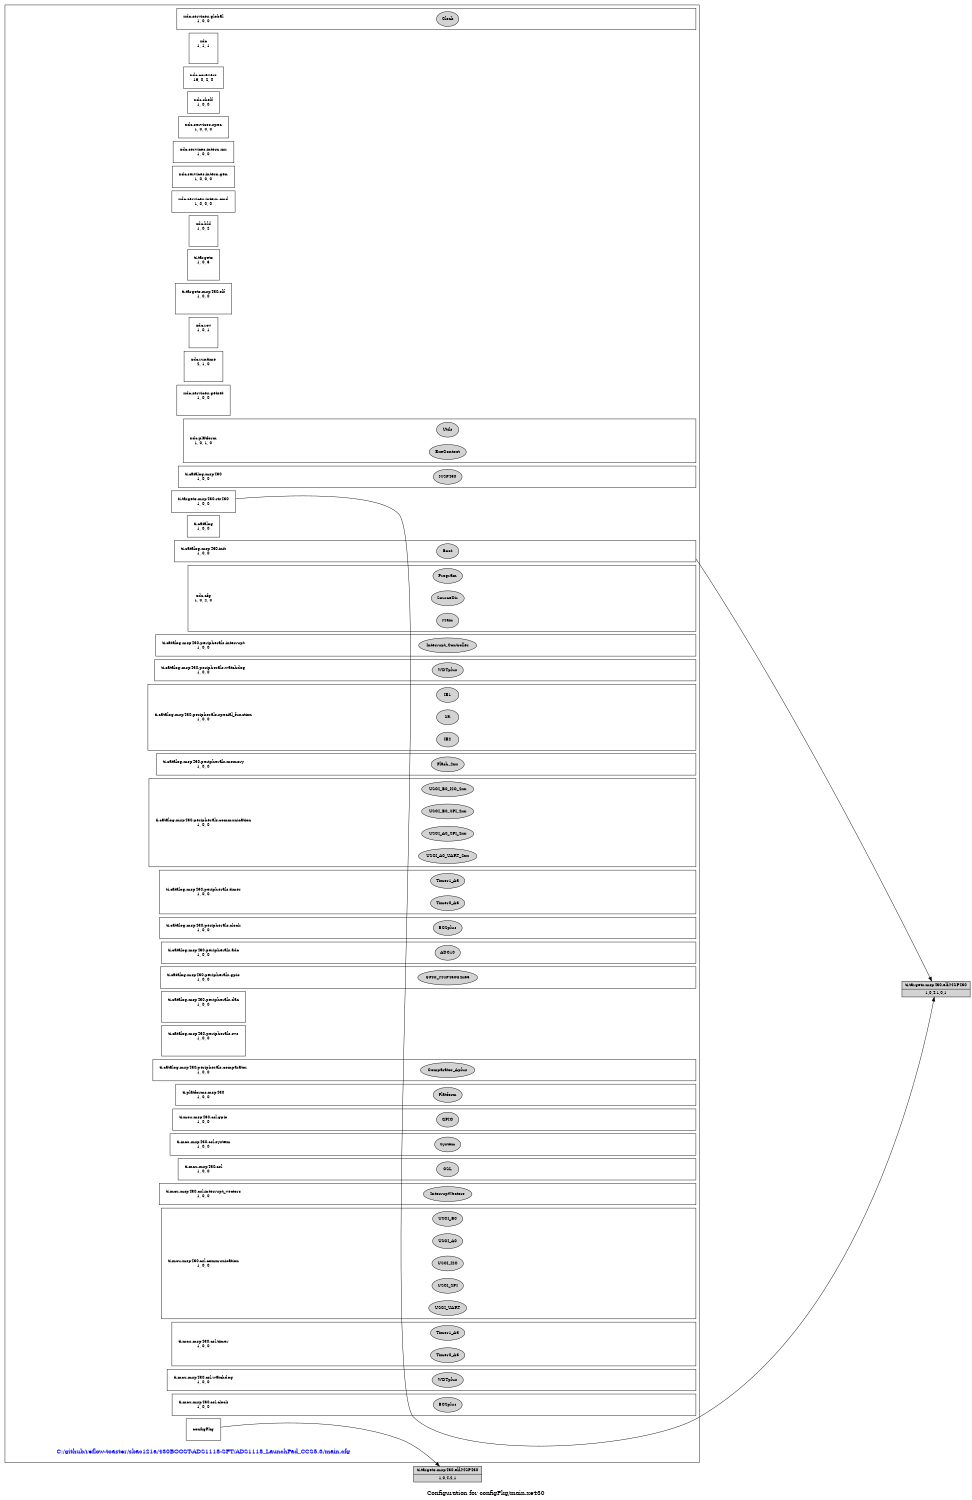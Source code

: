 digraph configuration {
    size="7.5,10";
    rankdir=LR;
    ranksep=".50 equally";
    concentrate=true;
    compound=true;
    label="\nConfiguration for configPkg/main.xe430"
  node [font=Helvetica, fontsize=14, fontcolor=black];  subgraph cluster0 {label=""; __cfg [label="C:/github/reflow-toaster/sbac121a/430BOOST-ADS1118-SFT/ADS1118_LaunchPad_CCS5.3/main.cfg", color=white, fontcolor=blue];
    node [font=Helvetica, fontsize=10];    subgraph cluster1 {
        label="";
        xdc_services_global__top [shape=box,label="xdc.services.global\n1, 0, 0", color=white];
        xdc_services_global__bot [shape=point,label="", style=invis];
        xdc_services_global_Clock [style=filled,fillcolor=lightgray, label="Clock"];
        xdc_services_global__top -> xdc_services_global_Clock[style=invis];
        xdc_services_global_Clock -> xdc_services_global__bot[style=invis];
    }
    subgraph cluster2 {
        label="";
        xdc__top [shape=box,label="xdc\n1, 1, 1", color=white];
        xdc__bot [shape=point,label="", style=invis];
    }
    subgraph cluster3 {
        label="";
        xdc_corevers__top [shape=box,label="xdc.corevers\n16, 0, 2, 0", color=white];
    }
    subgraph cluster4 {
        label="";
        xdc_shelf__top [shape=box,label="xdc.shelf\n1, 0, 0", color=white];
    }
    subgraph cluster5 {
        label="";
        xdc_services_spec__top [shape=box,label="xdc.services.spec\n1, 0, 0, 0", color=white];
    }
    subgraph cluster6 {
        label="";
        xdc_services_intern_xsr__top [shape=box,label="xdc.services.intern.xsr\n1, 0, 0", color=white];
    }
    subgraph cluster7 {
        label="";
        xdc_services_intern_gen__top [shape=box,label="xdc.services.intern.gen\n1, 0, 0, 0", color=white];
    }
    subgraph cluster8 {
        label="";
        xdc_services_intern_cmd__top [shape=box,label="xdc.services.intern.cmd\n1, 0, 0, 0", color=white];
    }
    subgraph cluster9 {
        label="";
        xdc_bld__top [shape=box,label="xdc.bld\n1, 0, 2", color=white];
        xdc_bld__bot [shape=point,label="", style=invis];
    }
    subgraph cluster10 {
        label="";
        ti_targets__top [shape=box,label="ti.targets\n1, 0, 3", color=white];
        ti_targets__bot [shape=point,label="", style=invis];
    }
    subgraph cluster11 {
        label="";
        ti_targets_msp430_elf__top [shape=box,label="ti.targets.msp430.elf\n1, 0, 0", color=white];
        ti_targets_msp430_elf__bot [shape=point,label="", style=invis];
    }
    subgraph cluster12 {
        label="";
        xdc_rov__top [shape=box,label="xdc.rov\n1, 0, 1", color=white];
        xdc_rov__bot [shape=point,label="", style=invis];
    }
    subgraph cluster13 {
        label="";
        xdc_runtime__top [shape=box,label="xdc.runtime\n2, 1, 0", color=white];
        xdc_runtime__bot [shape=point,label="", style=invis];
    }
    subgraph cluster14 {
        label="";
        xdc_services_getset__top [shape=box,label="xdc.services.getset\n1, 0, 0", color=white];
        xdc_services_getset__bot [shape=point,label="", style=invis];
    }
    subgraph cluster15 {
        label="";
        ti_targets_msp430_rts430__top [shape=box,label="ti.targets.msp430.rts430\n1, 0, 0", color=white];
    }
    subgraph cluster16 {
        label="";
        xdc_platform__top [shape=box,label="xdc.platform\n1, 0, 1, 0", color=white];
        xdc_platform__bot [shape=point,label="", style=invis];
        xdc_platform_ExeContext [style=filled,fillcolor=lightgray, label="ExeContext"];
        xdc_platform__top -> xdc_platform_ExeContext[style=invis];
        xdc_platform_ExeContext -> xdc_platform__bot[style=invis];
        xdc_platform_Utils [style=filled,fillcolor=lightgray, label="Utils"];
        xdc_platform__top -> xdc_platform_Utils[style=invis];
        xdc_platform_Utils -> xdc_platform__bot[style=invis];
    }
    subgraph cluster17 {
        label="";
        ti_catalog_msp430__top [shape=box,label="ti.catalog.msp430\n1, 0, 0", color=white];
        ti_catalog_msp430__bot [shape=point,label="", style=invis];
        ti_catalog_msp430_MSP430 [style=filled,fillcolor=lightgray, label="MSP430"];
        ti_catalog_msp430__top -> ti_catalog_msp430_MSP430[style=invis];
        ti_catalog_msp430_MSP430 -> ti_catalog_msp430__bot[style=invis];
    }
    subgraph cluster18 {
        label="";
        ti_catalog__top [shape=box,label="ti.catalog\n1, 0, 0", color=white];
    }
    subgraph cluster19 {
        label="";
        ti_catalog_msp430_init__top [shape=box,label="ti.catalog.msp430.init\n1, 0, 0", color=white];
        ti_catalog_msp430_init__bot [shape=point,label="", style=invis];
        ti_catalog_msp430_init_Boot [style=filled,fillcolor=lightgray, label="Boot"];
        ti_catalog_msp430_init__top -> ti_catalog_msp430_init_Boot[style=invis];
        ti_catalog_msp430_init_Boot -> ti_catalog_msp430_init__bot[style=invis];
    }
    subgraph cluster20 {
        label="";
        xdc_cfg__top [shape=box,label="xdc.cfg\n1, 0, 2, 0", color=white];
        xdc_cfg__bot [shape=point,label="", style=invis];
        xdc_cfg_Program [style=filled,fillcolor=lightgray, label="Program"];
        xdc_cfg__top -> xdc_cfg_Program[style=invis];
        xdc_cfg_Program -> xdc_cfg__bot[style=invis];
        xdc_cfg_Main [style=filled,fillcolor=lightgray, label="Main"];
        xdc_cfg__top -> xdc_cfg_Main[style=invis];
        xdc_cfg_Main -> xdc_cfg__bot[style=invis];
        xdc_cfg_SourceDir [style=filled,fillcolor=lightgray, label="SourceDir"];
        xdc_cfg__top -> xdc_cfg_SourceDir[style=invis];
        xdc_cfg_SourceDir -> xdc_cfg__bot[style=invis];
    }
    subgraph cluster21 {
        label="";
        ti_catalog_msp430_peripherals_interrupt__top [shape=box,label="ti.catalog.msp430.peripherals.interrupt\n1, 0, 0", color=white];
        ti_catalog_msp430_peripherals_interrupt__bot [shape=point,label="", style=invis];
        ti_catalog_msp430_peripherals_interrupt_Interrupt_Controller [style=filled,fillcolor=lightgray, label="Interrupt_Controller"];
        ti_catalog_msp430_peripherals_interrupt__top -> ti_catalog_msp430_peripherals_interrupt_Interrupt_Controller[style=invis];
        ti_catalog_msp430_peripherals_interrupt_Interrupt_Controller -> ti_catalog_msp430_peripherals_interrupt__bot[style=invis];
    }
    subgraph cluster22 {
        label="";
        ti_catalog_msp430_peripherals_watchdog__top [shape=box,label="ti.catalog.msp430.peripherals.watchdog\n1, 0, 0", color=white];
        ti_catalog_msp430_peripherals_watchdog__bot [shape=point,label="", style=invis];
        ti_catalog_msp430_peripherals_watchdog_WDTplus [style=filled,fillcolor=lightgray, label="WDTplus"];
        ti_catalog_msp430_peripherals_watchdog__top -> ti_catalog_msp430_peripherals_watchdog_WDTplus[style=invis];
        ti_catalog_msp430_peripherals_watchdog_WDTplus -> ti_catalog_msp430_peripherals_watchdog__bot[style=invis];
    }
    subgraph cluster23 {
        label="";
        ti_catalog_msp430_peripherals_special_function__top [shape=box,label="ti.catalog.msp430.peripherals.special_function\n1, 0, 0", color=white];
        ti_catalog_msp430_peripherals_special_function__bot [shape=point,label="", style=invis];
        ti_catalog_msp430_peripherals_special_function_IE1 [style=filled,fillcolor=lightgray, label="IE1"];
        ti_catalog_msp430_peripherals_special_function__top -> ti_catalog_msp430_peripherals_special_function_IE1[style=invis];
        ti_catalog_msp430_peripherals_special_function_IE1 -> ti_catalog_msp430_peripherals_special_function__bot[style=invis];
        ti_catalog_msp430_peripherals_special_function_IE2 [style=filled,fillcolor=lightgray, label="IE2"];
        ti_catalog_msp430_peripherals_special_function__top -> ti_catalog_msp430_peripherals_special_function_IE2[style=invis];
        ti_catalog_msp430_peripherals_special_function_IE2 -> ti_catalog_msp430_peripherals_special_function__bot[style=invis];
        ti_catalog_msp430_peripherals_special_function_SR [style=filled,fillcolor=lightgray, label="SR"];
        ti_catalog_msp430_peripherals_special_function__top -> ti_catalog_msp430_peripherals_special_function_SR[style=invis];
        ti_catalog_msp430_peripherals_special_function_SR -> ti_catalog_msp430_peripherals_special_function__bot[style=invis];
    }
    subgraph cluster24 {
        label="";
        ti_catalog_msp430_peripherals_memory__top [shape=box,label="ti.catalog.msp430.peripherals.memory\n1, 0, 0", color=white];
        ti_catalog_msp430_peripherals_memory__bot [shape=point,label="", style=invis];
        ti_catalog_msp430_peripherals_memory_Flash_2xx [style=filled,fillcolor=lightgray, label="Flash_2xx"];
        ti_catalog_msp430_peripherals_memory__top -> ti_catalog_msp430_peripherals_memory_Flash_2xx[style=invis];
        ti_catalog_msp430_peripherals_memory_Flash_2xx -> ti_catalog_msp430_peripherals_memory__bot[style=invis];
    }
    subgraph cluster25 {
        label="";
        ti_catalog_msp430_peripherals_communication__top [shape=box,label="ti.catalog.msp430.peripherals.communication\n1, 0, 0", color=white];
        ti_catalog_msp430_peripherals_communication__bot [shape=point,label="", style=invis];
        ti_catalog_msp430_peripherals_communication_USCI_A0_UART_2xx [style=filled,fillcolor=lightgray, label="USCI_A0_UART_2xx"];
        ti_catalog_msp430_peripherals_communication__top -> ti_catalog_msp430_peripherals_communication_USCI_A0_UART_2xx[style=invis];
        ti_catalog_msp430_peripherals_communication_USCI_A0_UART_2xx -> ti_catalog_msp430_peripherals_communication__bot[style=invis];
        ti_catalog_msp430_peripherals_communication_USCI_A0_SPI_2xx [style=filled,fillcolor=lightgray, label="USCI_A0_SPI_2xx"];
        ti_catalog_msp430_peripherals_communication__top -> ti_catalog_msp430_peripherals_communication_USCI_A0_SPI_2xx[style=invis];
        ti_catalog_msp430_peripherals_communication_USCI_A0_SPI_2xx -> ti_catalog_msp430_peripherals_communication__bot[style=invis];
        ti_catalog_msp430_peripherals_communication_USCI_B0_SPI_2xx [style=filled,fillcolor=lightgray, label="USCI_B0_SPI_2xx"];
        ti_catalog_msp430_peripherals_communication__top -> ti_catalog_msp430_peripherals_communication_USCI_B0_SPI_2xx[style=invis];
        ti_catalog_msp430_peripherals_communication_USCI_B0_SPI_2xx -> ti_catalog_msp430_peripherals_communication__bot[style=invis];
        ti_catalog_msp430_peripherals_communication_USCI_B0_I2C_2xx [style=filled,fillcolor=lightgray, label="USCI_B0_I2C_2xx"];
        ti_catalog_msp430_peripherals_communication__top -> ti_catalog_msp430_peripherals_communication_USCI_B0_I2C_2xx[style=invis];
        ti_catalog_msp430_peripherals_communication_USCI_B0_I2C_2xx -> ti_catalog_msp430_peripherals_communication__bot[style=invis];
    }
    subgraph cluster26 {
        label="";
        ti_catalog_msp430_peripherals_timer__top [shape=box,label="ti.catalog.msp430.peripherals.timer\n1, 0, 0", color=white];
        ti_catalog_msp430_peripherals_timer__bot [shape=point,label="", style=invis];
        ti_catalog_msp430_peripherals_timer_Timer0_A3 [style=filled,fillcolor=lightgray, label="Timer0_A3"];
        ti_catalog_msp430_peripherals_timer__top -> ti_catalog_msp430_peripherals_timer_Timer0_A3[style=invis];
        ti_catalog_msp430_peripherals_timer_Timer0_A3 -> ti_catalog_msp430_peripherals_timer__bot[style=invis];
        ti_catalog_msp430_peripherals_timer_Timer1_A3 [style=filled,fillcolor=lightgray, label="Timer1_A3"];
        ti_catalog_msp430_peripherals_timer__top -> ti_catalog_msp430_peripherals_timer_Timer1_A3[style=invis];
        ti_catalog_msp430_peripherals_timer_Timer1_A3 -> ti_catalog_msp430_peripherals_timer__bot[style=invis];
    }
    subgraph cluster27 {
        label="";
        ti_catalog_msp430_peripherals_clock__top [shape=box,label="ti.catalog.msp430.peripherals.clock\n1, 0, 0", color=white];
        ti_catalog_msp430_peripherals_clock__bot [shape=point,label="", style=invis];
        ti_catalog_msp430_peripherals_clock_BCSplus [style=filled,fillcolor=lightgray, label="BCSplus"];
        ti_catalog_msp430_peripherals_clock__top -> ti_catalog_msp430_peripherals_clock_BCSplus[style=invis];
        ti_catalog_msp430_peripherals_clock_BCSplus -> ti_catalog_msp430_peripherals_clock__bot[style=invis];
    }
    subgraph cluster28 {
        label="";
        ti_catalog_msp430_peripherals_adc__top [shape=box,label="ti.catalog.msp430.peripherals.adc\n1, 0, 0", color=white];
        ti_catalog_msp430_peripherals_adc__bot [shape=point,label="", style=invis];
        ti_catalog_msp430_peripherals_adc_ADC10 [style=filled,fillcolor=lightgray, label="ADC10"];
        ti_catalog_msp430_peripherals_adc__top -> ti_catalog_msp430_peripherals_adc_ADC10[style=invis];
        ti_catalog_msp430_peripherals_adc_ADC10 -> ti_catalog_msp430_peripherals_adc__bot[style=invis];
    }
    subgraph cluster29 {
        label="";
        ti_catalog_msp430_peripherals_gpio__top [shape=box,label="ti.catalog.msp430.peripherals.gpio\n1, 0, 0", color=white];
        ti_catalog_msp430_peripherals_gpio__bot [shape=point,label="", style=invis];
        ti_catalog_msp430_peripherals_gpio_GPIO_MSP430G2x53 [style=filled,fillcolor=lightgray, label="GPIO_MSP430G2x53"];
        ti_catalog_msp430_peripherals_gpio__top -> ti_catalog_msp430_peripherals_gpio_GPIO_MSP430G2x53[style=invis];
        ti_catalog_msp430_peripherals_gpio_GPIO_MSP430G2x53 -> ti_catalog_msp430_peripherals_gpio__bot[style=invis];
    }
    subgraph cluster30 {
        label="";
        ti_catalog_msp430_peripherals_dac__top [shape=box,label="ti.catalog.msp430.peripherals.dac\n1, 0, 0", color=white];
        ti_catalog_msp430_peripherals_dac__bot [shape=point,label="", style=invis];
    }
    subgraph cluster31 {
        label="";
        ti_catalog_msp430_peripherals_svs__top [shape=box,label="ti.catalog.msp430.peripherals.svs\n1, 0, 0", color=white];
        ti_catalog_msp430_peripherals_svs__bot [shape=point,label="", style=invis];
    }
    subgraph cluster32 {
        label="";
        ti_catalog_msp430_peripherals_comparator__top [shape=box,label="ti.catalog.msp430.peripherals.comparator\n1, 0, 0", color=white];
        ti_catalog_msp430_peripherals_comparator__bot [shape=point,label="", style=invis];
        ti_catalog_msp430_peripherals_comparator_Comparator_Aplus [style=filled,fillcolor=lightgray, label="Comparator_Aplus"];
        ti_catalog_msp430_peripherals_comparator__top -> ti_catalog_msp430_peripherals_comparator_Comparator_Aplus[style=invis];
        ti_catalog_msp430_peripherals_comparator_Comparator_Aplus -> ti_catalog_msp430_peripherals_comparator__bot[style=invis];
    }
    subgraph cluster33 {
        label="";
        ti_platforms_msp430__top [shape=box,label="ti.platforms.msp430\n1, 0, 0", color=white];
        ti_platforms_msp430__bot [shape=point,label="", style=invis];
        ti_platforms_msp430_Platform [style=filled,fillcolor=lightgray, label="Platform"];
        ti_platforms_msp430__top -> ti_platforms_msp430_Platform[style=invis];
        ti_platforms_msp430_Platform -> ti_platforms_msp430__bot[style=invis];
    }
    subgraph cluster34 {
        label="";
        ti_mcu_msp430_csl_gpio__top [shape=box,label="ti.mcu.msp430.csl.gpio\n1, 0, 0", color=white];
        ti_mcu_msp430_csl_gpio__bot [shape=point,label="", style=invis];
        ti_mcu_msp430_csl_gpio_GPIO [style=filled,fillcolor=lightgray, label="GPIO"];
        ti_mcu_msp430_csl_gpio__top -> ti_mcu_msp430_csl_gpio_GPIO[style=invis];
        ti_mcu_msp430_csl_gpio_GPIO -> ti_mcu_msp430_csl_gpio__bot[style=invis];
    }
    subgraph cluster35 {
        label="";
        ti_mcu_msp430_csl_system__top [shape=box,label="ti.mcu.msp430.csl.system\n1, 0, 0", color=white];
        ti_mcu_msp430_csl_system__bot [shape=point,label="", style=invis];
        ti_mcu_msp430_csl_system_System [style=filled,fillcolor=lightgray, label="System"];
        ti_mcu_msp430_csl_system__top -> ti_mcu_msp430_csl_system_System[style=invis];
        ti_mcu_msp430_csl_system_System -> ti_mcu_msp430_csl_system__bot[style=invis];
    }
    subgraph cluster36 {
        label="";
        ti_mcu_msp430_csl__top [shape=box,label="ti.mcu.msp430.csl\n1, 0, 0", color=white];
        ti_mcu_msp430_csl__bot [shape=point,label="", style=invis];
        ti_mcu_msp430_csl_CSL [style=filled,fillcolor=lightgray, label="CSL"];
        ti_mcu_msp430_csl__top -> ti_mcu_msp430_csl_CSL[style=invis];
        ti_mcu_msp430_csl_CSL -> ti_mcu_msp430_csl__bot[style=invis];
    }
    subgraph cluster37 {
        label="";
        ti_mcu_msp430_csl_interrupt_vectors__top [shape=box,label="ti.mcu.msp430.csl.interrupt_vectors\n1, 0, 0", color=white];
        ti_mcu_msp430_csl_interrupt_vectors__bot [shape=point,label="", style=invis];
        ti_mcu_msp430_csl_interrupt_vectors_InterruptVectors [style=filled,fillcolor=lightgray, label="InterruptVectors"];
        ti_mcu_msp430_csl_interrupt_vectors__top -> ti_mcu_msp430_csl_interrupt_vectors_InterruptVectors[style=invis];
        ti_mcu_msp430_csl_interrupt_vectors_InterruptVectors -> ti_mcu_msp430_csl_interrupt_vectors__bot[style=invis];
    }
    subgraph cluster38 {
        label="";
        ti_mcu_msp430_csl_communication__top [shape=box,label="ti.mcu.msp430.csl.communication\n1, 0, 0", color=white];
        ti_mcu_msp430_csl_communication__bot [shape=point,label="", style=invis];
        ti_mcu_msp430_csl_communication_USCI_UART [style=filled,fillcolor=lightgray, label="USCI_UART"];
        ti_mcu_msp430_csl_communication__top -> ti_mcu_msp430_csl_communication_USCI_UART[style=invis];
        ti_mcu_msp430_csl_communication_USCI_UART -> ti_mcu_msp430_csl_communication__bot[style=invis];
        ti_mcu_msp430_csl_communication_USCI_SPI [style=filled,fillcolor=lightgray, label="USCI_SPI"];
        ti_mcu_msp430_csl_communication__top -> ti_mcu_msp430_csl_communication_USCI_SPI[style=invis];
        ti_mcu_msp430_csl_communication_USCI_SPI -> ti_mcu_msp430_csl_communication__bot[style=invis];
        ti_mcu_msp430_csl_communication_USCI_I2C [style=filled,fillcolor=lightgray, label="USCI_I2C"];
        ti_mcu_msp430_csl_communication__top -> ti_mcu_msp430_csl_communication_USCI_I2C[style=invis];
        ti_mcu_msp430_csl_communication_USCI_I2C -> ti_mcu_msp430_csl_communication__bot[style=invis];
        ti_mcu_msp430_csl_communication_USCI_A0 [style=filled,fillcolor=lightgray, label="USCI_A0"];
        ti_mcu_msp430_csl_communication__top -> ti_mcu_msp430_csl_communication_USCI_A0[style=invis];
        ti_mcu_msp430_csl_communication_USCI_A0 -> ti_mcu_msp430_csl_communication__bot[style=invis];
        ti_mcu_msp430_csl_communication_USCI_B0 [style=filled,fillcolor=lightgray, label="USCI_B0"];
        ti_mcu_msp430_csl_communication__top -> ti_mcu_msp430_csl_communication_USCI_B0[style=invis];
        ti_mcu_msp430_csl_communication_USCI_B0 -> ti_mcu_msp430_csl_communication__bot[style=invis];
    }
    subgraph cluster39 {
        label="";
        ti_mcu_msp430_csl_timer__top [shape=box,label="ti.mcu.msp430.csl.timer\n1, 0, 0", color=white];
        ti_mcu_msp430_csl_timer__bot [shape=point,label="", style=invis];
        ti_mcu_msp430_csl_timer_Timer0_A3 [style=filled,fillcolor=lightgray, label="Timer0_A3"];
        ti_mcu_msp430_csl_timer__top -> ti_mcu_msp430_csl_timer_Timer0_A3[style=invis];
        ti_mcu_msp430_csl_timer_Timer0_A3 -> ti_mcu_msp430_csl_timer__bot[style=invis];
        ti_mcu_msp430_csl_timer_Timer1_A3 [style=filled,fillcolor=lightgray, label="Timer1_A3"];
        ti_mcu_msp430_csl_timer__top -> ti_mcu_msp430_csl_timer_Timer1_A3[style=invis];
        ti_mcu_msp430_csl_timer_Timer1_A3 -> ti_mcu_msp430_csl_timer__bot[style=invis];
    }
    subgraph cluster40 {
        label="";
        ti_mcu_msp430_csl_watchdog__top [shape=box,label="ti.mcu.msp430.csl.watchdog\n1, 0, 0", color=white];
        ti_mcu_msp430_csl_watchdog__bot [shape=point,label="", style=invis];
        ti_mcu_msp430_csl_watchdog_WDTplus [style=filled,fillcolor=lightgray, label="WDTplus"];
        ti_mcu_msp430_csl_watchdog__top -> ti_mcu_msp430_csl_watchdog_WDTplus[style=invis];
        ti_mcu_msp430_csl_watchdog_WDTplus -> ti_mcu_msp430_csl_watchdog__bot[style=invis];
    }
    subgraph cluster41 {
        label="";
        ti_mcu_msp430_csl_clock__top [shape=box,label="ti.mcu.msp430.csl.clock\n1, 0, 0", color=white];
        ti_mcu_msp430_csl_clock__bot [shape=point,label="", style=invis];
        ti_mcu_msp430_csl_clock_BCSplus [style=filled,fillcolor=lightgray, label="BCSplus"];
        ti_mcu_msp430_csl_clock__top -> ti_mcu_msp430_csl_clock_BCSplus[style=invis];
        ti_mcu_msp430_csl_clock_BCSplus -> ti_mcu_msp430_csl_clock__bot[style=invis];
    }
    subgraph cluster42 {
        label="";
        configPkg__top [shape=box,label="configPkg\n", color=white];
    }
  }
  node [font=Helvetica, fontsize=10];
    ti_targets_msp430_elf_MSP430__1_0_4__1_0_1 [shape=record,label="ti.targets.msp430.elf.MSP430|1,0,4.1,0,1",style=filled, fillcolor=lightgrey];
    ti_targets_msp430_rts430__top -> ti_targets_msp430_elf_MSP430__1_0_4__1_0_1 [ltail=cluster15];
    ti_targets_msp430_elf_MSP430__1_0_4__1_0_1 [shape=record,label="ti.targets.msp430.elf.MSP430|1,0,4.1,0,1",style=filled, fillcolor=lightgrey];
    ti_catalog_msp430_init__bot -> ti_targets_msp430_elf_MSP430__1_0_4__1_0_1 [ltail=cluster19];
    ti_targets_msp430_elf_MSP430__1_0_4__2_1 [shape=record,label="ti.targets.msp430.elf.MSP430|1,0,4.2,1",style=filled, fillcolor=lightgrey];
    configPkg__top -> ti_targets_msp430_elf_MSP430__1_0_4__2_1 [ltail=cluster42];
}
